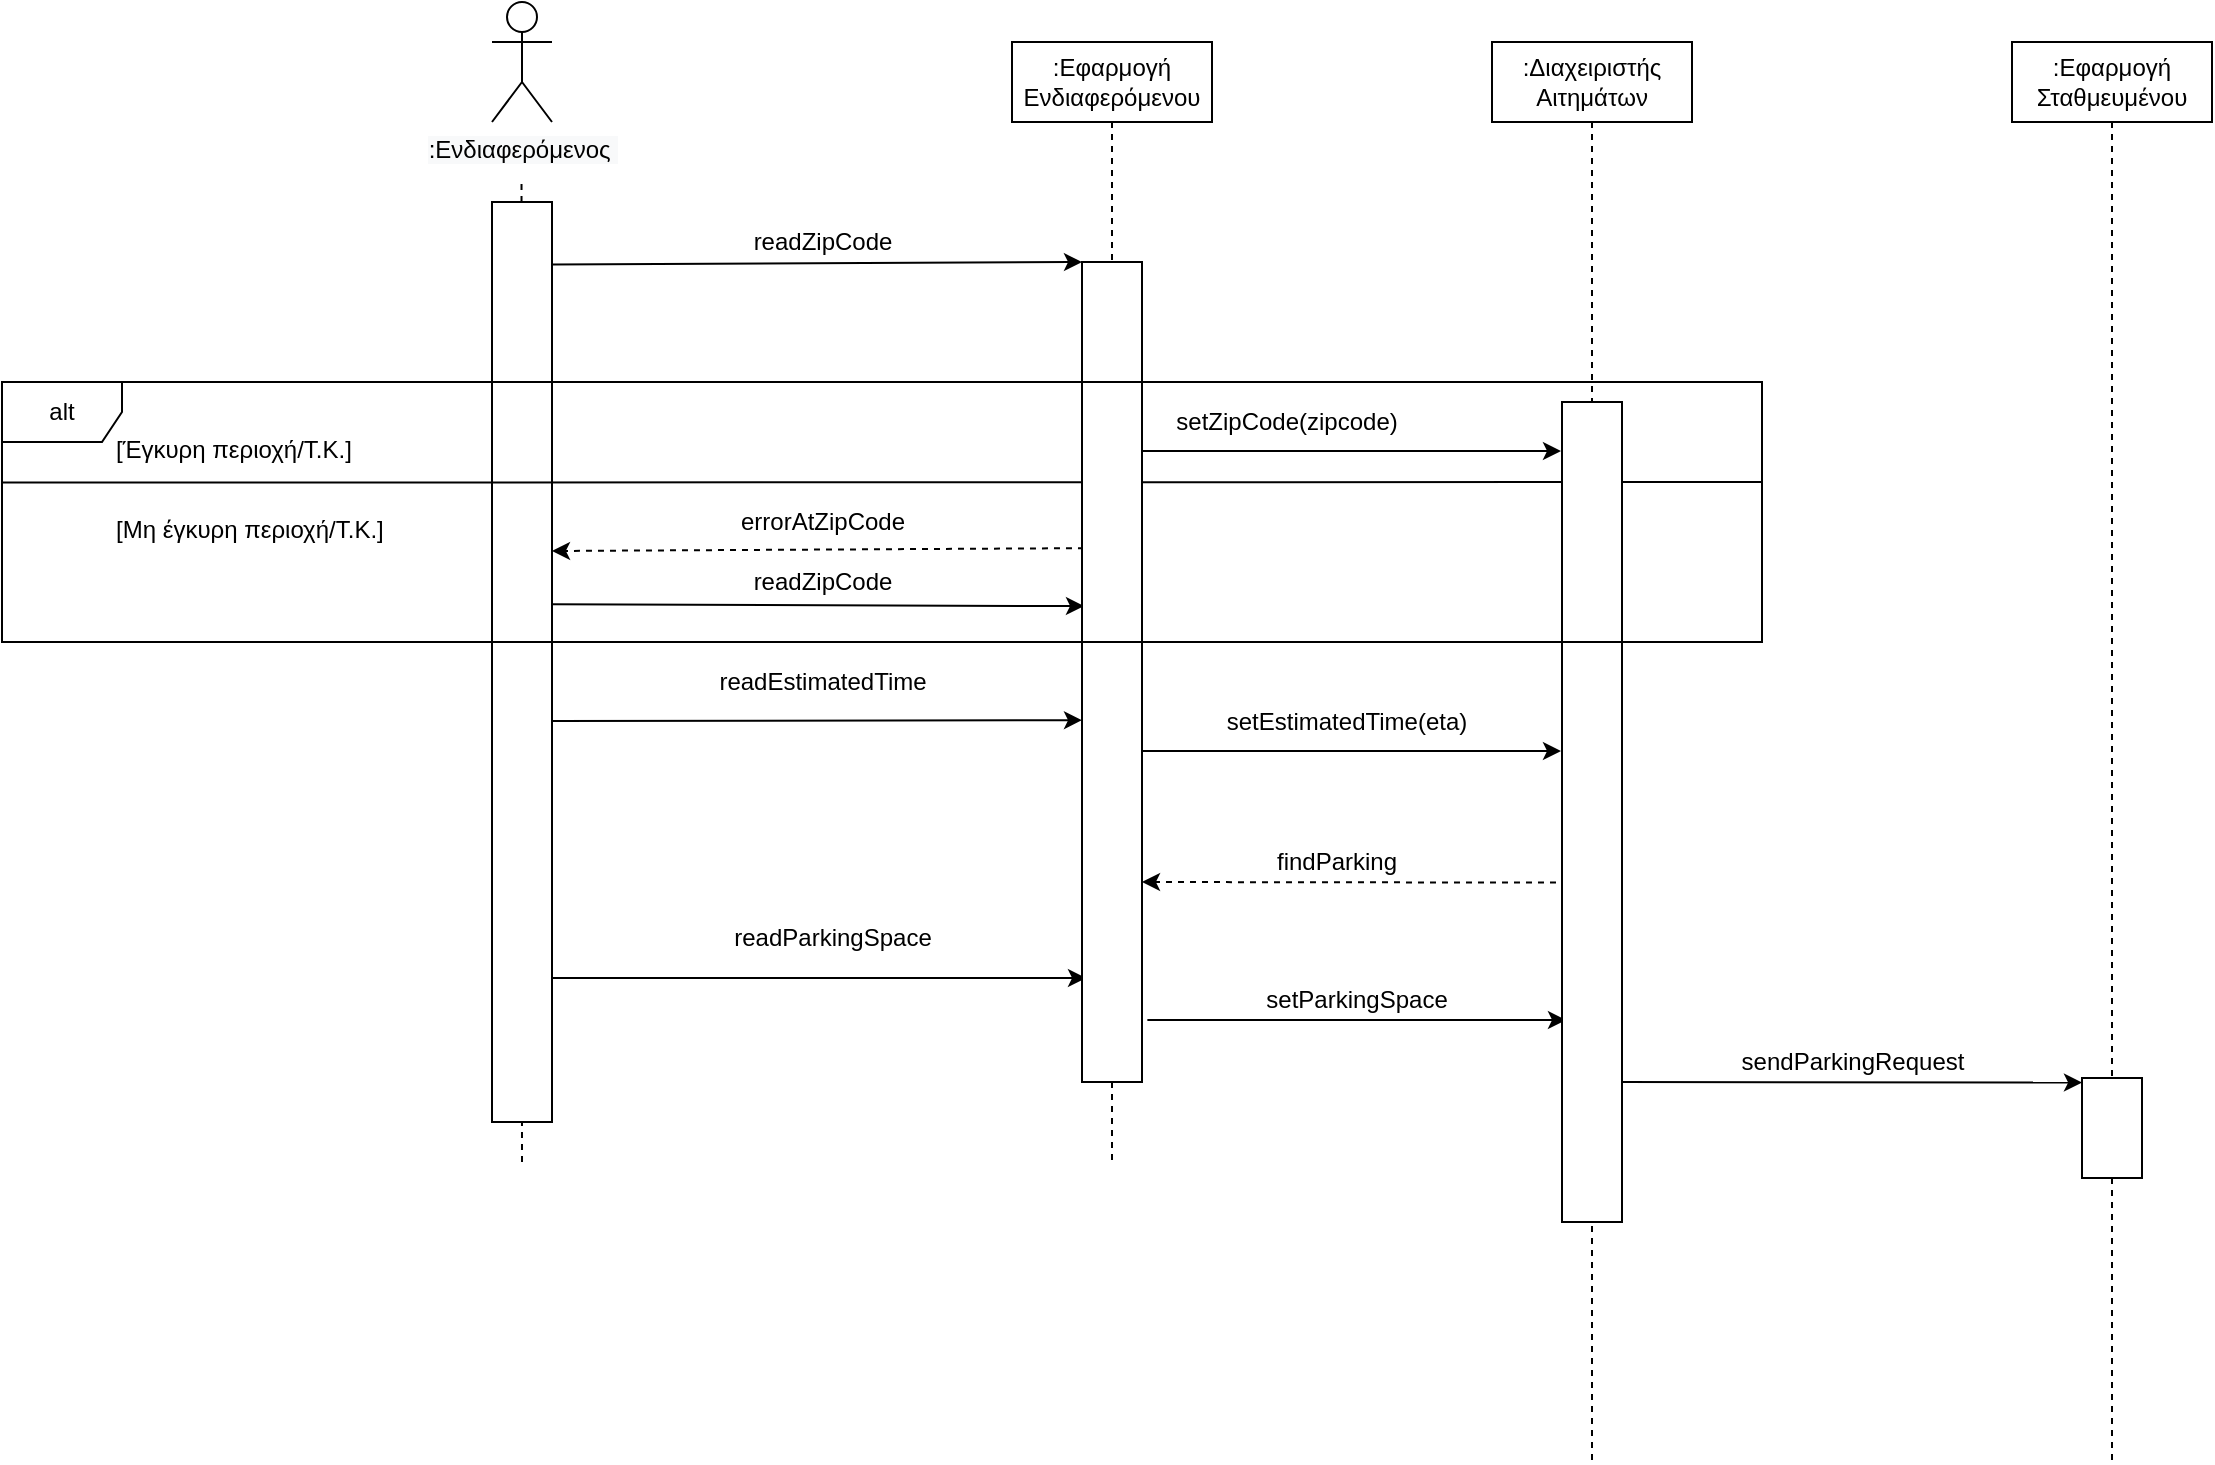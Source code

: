 <mxfile version="12.9.3" type="device"><diagram id="FqRDQ069SYPsKDK6U731" name="Page-1"><mxGraphModel dx="1773" dy="-133" grid="1" gridSize="10" guides="1" tooltips="1" connect="1" arrows="1" fold="1" page="1" pageScale="1" pageWidth="850" pageHeight="1100" math="0" shadow="0"><root><mxCell id="0"/><mxCell id="1" parent="0"/><mxCell id="AmNOZyVyfTYrHdQTVTOU-3" value=":Εφαρμογή&lt;br&gt;Ενδιαφερόμενου" style="shape=umlLifeline;perimeter=lifelinePerimeter;whiteSpace=wrap;html=1;container=1;collapsible=0;recursiveResize=0;outlineConnect=0;" vertex="1" parent="1"><mxGeometry x="510" y="1430" width="100" height="560" as="geometry"/></mxCell><mxCell id="AmNOZyVyfTYrHdQTVTOU-1" value="&lt;span style=&quot;white-space: normal ; background-color: rgb(248 , 249 , 250)&quot;&gt;:Ενδιαφερόμενος&amp;nbsp;&lt;/span&gt;" style="shape=umlActor;verticalLabelPosition=bottom;labelBackgroundColor=#ffffff;verticalAlign=top;html=1;outlineConnect=0;" vertex="1" parent="1"><mxGeometry x="250" y="1410" width="30" height="60" as="geometry"/></mxCell><mxCell id="AmNOZyVyfTYrHdQTVTOU-2" value="" style="endArrow=none;dashed=1;html=1;" edge="1" parent="1"><mxGeometry width="50" height="50" relative="1" as="geometry"><mxPoint x="265" y="1990" as="sourcePoint"/><mxPoint x="264.76" y="1500" as="targetPoint"/></mxGeometry></mxCell><mxCell id="AmNOZyVyfTYrHdQTVTOU-4" value=":Διαχειριστής&lt;br&gt;Αιτημάτων" style="shape=umlLifeline;perimeter=lifelinePerimeter;whiteSpace=wrap;html=1;container=1;collapsible=0;recursiveResize=0;outlineConnect=0;" vertex="1" parent="1"><mxGeometry x="750" y="1430" width="100" height="710" as="geometry"/></mxCell><mxCell id="AmNOZyVyfTYrHdQTVTOU-5" value=":Εφαρμογή&lt;br&gt;Σταθμευμένου" style="shape=umlLifeline;perimeter=lifelinePerimeter;whiteSpace=wrap;html=1;container=1;collapsible=0;recursiveResize=0;outlineConnect=0;" vertex="1" parent="1"><mxGeometry x="1010" y="1430" width="100" height="710" as="geometry"/></mxCell><mxCell id="AmNOZyVyfTYrHdQTVTOU-54" value="" style="rounded=0;whiteSpace=wrap;html=1;" vertex="1" parent="AmNOZyVyfTYrHdQTVTOU-5"><mxGeometry x="35" y="518" width="30" height="50" as="geometry"/></mxCell><mxCell id="AmNOZyVyfTYrHdQTVTOU-7" value="" style="rounded=0;whiteSpace=wrap;html=1;" vertex="1" parent="1"><mxGeometry x="250" y="1510" width="30" height="460" as="geometry"/></mxCell><mxCell id="AmNOZyVyfTYrHdQTVTOU-8" value="" style="endArrow=classic;html=1;exitX=1;exitY=0.068;exitDx=0;exitDy=0;exitPerimeter=0;entryX=0;entryY=0;entryDx=0;entryDy=0;" edge="1" parent="1" source="AmNOZyVyfTYrHdQTVTOU-7" target="AmNOZyVyfTYrHdQTVTOU-44"><mxGeometry width="50" height="50" relative="1" as="geometry"><mxPoint x="370" y="1600" as="sourcePoint"/><mxPoint x="544.01" y="1540.94" as="targetPoint"/></mxGeometry></mxCell><mxCell id="AmNOZyVyfTYrHdQTVTOU-9" value="readZipCode" style="text;html=1;align=center;verticalAlign=middle;resizable=0;points=[];autosize=1;" vertex="1" parent="1"><mxGeometry x="375" y="1520" width="80" height="20" as="geometry"/></mxCell><mxCell id="AmNOZyVyfTYrHdQTVTOU-13" value="setZipCode(zipcode)" style="text;html=1;align=center;verticalAlign=middle;resizable=0;points=[];autosize=1;" vertex="1" parent="1"><mxGeometry x="582.43" y="1610" width="130" height="20" as="geometry"/></mxCell><mxCell id="AmNOZyVyfTYrHdQTVTOU-15" value="setEstimatedTime(eta)" style="text;html=1;align=center;verticalAlign=middle;resizable=0;points=[];autosize=1;" vertex="1" parent="1"><mxGeometry x="607.43" y="1760" width="140" height="20" as="geometry"/></mxCell><mxCell id="AmNOZyVyfTYrHdQTVTOU-16" value="" style="endArrow=classic;html=1;dashed=1;exitX=0.5;exitY=0.592;exitDx=0;exitDy=0;exitPerimeter=0;" edge="1" parent="1" source="AmNOZyVyfTYrHdQTVTOU-4"><mxGeometry width="50" height="50" relative="1" as="geometry"><mxPoint x="795" y="1850" as="sourcePoint"/><mxPoint x="575" y="1850" as="targetPoint"/></mxGeometry></mxCell><mxCell id="AmNOZyVyfTYrHdQTVTOU-17" value="findParking" style="text;html=1;align=center;verticalAlign=middle;resizable=0;points=[];autosize=1;" vertex="1" parent="1"><mxGeometry x="632.43" y="1830" width="80" height="20" as="geometry"/></mxCell><mxCell id="AmNOZyVyfTYrHdQTVTOU-20" value="readParkingSpace" style="text;html=1;align=center;verticalAlign=middle;resizable=0;points=[];autosize=1;" vertex="1" parent="1"><mxGeometry x="365" y="1867.9" width="110" height="20" as="geometry"/></mxCell><mxCell id="AmNOZyVyfTYrHdQTVTOU-23" value="setParkingSpace" style="text;html=1;align=center;verticalAlign=middle;resizable=0;points=[];autosize=1;" vertex="1" parent="1"><mxGeometry x="627.43" y="1899" width="110" height="20" as="geometry"/></mxCell><mxCell id="AmNOZyVyfTYrHdQTVTOU-26" value="" style="endArrow=classic;html=1;entryX=0;entryY=0.046;entryDx=0;entryDy=0;entryPerimeter=0;" edge="1" parent="1" target="AmNOZyVyfTYrHdQTVTOU-54"><mxGeometry width="50" height="50" relative="1" as="geometry"><mxPoint x="815" y="1950" as="sourcePoint"/><mxPoint x="1045" y="1950" as="targetPoint"/></mxGeometry></mxCell><mxCell id="AmNOZyVyfTYrHdQTVTOU-27" value="sendParkingRequest" style="text;html=1;align=center;verticalAlign=middle;resizable=0;points=[];autosize=1;" vertex="1" parent="1"><mxGeometry x="865" y="1930" width="130" height="20" as="geometry"/></mxCell><mxCell id="AmNOZyVyfTYrHdQTVTOU-30" value="" style="endArrow=classic;html=1;exitX=1.094;exitY=0.546;exitDx=0;exitDy=0;exitPerimeter=0;entryX=0.067;entryY=0.935;entryDx=0;entryDy=0;entryPerimeter=0;" edge="1" parent="1"><mxGeometry width="50" height="50" relative="1" as="geometry"><mxPoint x="280.0" y="1898.04" as="sourcePoint"/><mxPoint x="547.01" y="1898" as="targetPoint"/></mxGeometry></mxCell><mxCell id="AmNOZyVyfTYrHdQTVTOU-31" value="[Έγκυρη περιοχή/T.Κ.]" style="text;html=1;" vertex="1" parent="1"><mxGeometry x="60" y="1620" width="140" height="30" as="geometry"/></mxCell><mxCell id="AmNOZyVyfTYrHdQTVTOU-34" value="" style="endArrow=none;html=1;" edge="1" parent="1"><mxGeometry width="50" height="50" relative="1" as="geometry"><mxPoint x="5" y="1650.29" as="sourcePoint"/><mxPoint x="885" y="1650" as="targetPoint"/></mxGeometry></mxCell><mxCell id="AmNOZyVyfTYrHdQTVTOU-35" value="[Μη έγκυρη περιοχή/T.Κ.]" style="text;html=1;" vertex="1" parent="1"><mxGeometry x="60" y="1660" width="120" height="30" as="geometry"/></mxCell><mxCell id="AmNOZyVyfTYrHdQTVTOU-36" value="" style="endArrow=classic;html=1;exitX=1;exitY=0.068;exitDx=0;exitDy=0;exitPerimeter=0;entryX=0;entryY=0.585;entryDx=0;entryDy=0;entryPerimeter=0;" edge="1" parent="1"><mxGeometry width="50" height="50" relative="1" as="geometry"><mxPoint x="280" y="1769.5" as="sourcePoint"/><mxPoint x="545" y="1769.1" as="targetPoint"/></mxGeometry></mxCell><mxCell id="AmNOZyVyfTYrHdQTVTOU-37" value="readEstimatedTime" style="text;html=1;align=center;verticalAlign=middle;resizable=0;points=[];autosize=1;" vertex="1" parent="1"><mxGeometry x="355" y="1740" width="120" height="20" as="geometry"/></mxCell><mxCell id="AmNOZyVyfTYrHdQTVTOU-38" value="" style="endArrow=classic;html=1;dashed=1;exitX=0.033;exitY=0.398;exitDx=0;exitDy=0;exitPerimeter=0;" edge="1" parent="1"><mxGeometry width="50" height="50" relative="1" as="geometry"><mxPoint x="545.99" y="1683.08" as="sourcePoint"/><mxPoint x="280" y="1684.5" as="targetPoint"/></mxGeometry></mxCell><mxCell id="AmNOZyVyfTYrHdQTVTOU-39" value="errorAtZipCode" style="text;html=1;align=center;verticalAlign=middle;resizable=0;points=[];autosize=1;" vertex="1" parent="1"><mxGeometry x="365" y="1660" width="100" height="20" as="geometry"/></mxCell><mxCell id="AmNOZyVyfTYrHdQTVTOU-40" value="" style="endArrow=classic;html=1;exitX=1;exitY=0.068;exitDx=0;exitDy=0;exitPerimeter=0;entryX=0.033;entryY=0.461;entryDx=0;entryDy=0;entryPerimeter=0;" edge="1" parent="1"><mxGeometry width="50" height="50" relative="1" as="geometry"><mxPoint x="280" y="1711.12" as="sourcePoint"/><mxPoint x="545.99" y="1712.06" as="targetPoint"/></mxGeometry></mxCell><mxCell id="AmNOZyVyfTYrHdQTVTOU-41" value="readZipCode" style="text;html=1;align=center;verticalAlign=middle;resizable=0;points=[];autosize=1;" vertex="1" parent="1"><mxGeometry x="375" y="1690" width="80" height="20" as="geometry"/></mxCell><mxCell id="AmNOZyVyfTYrHdQTVTOU-44" value="" style="rounded=0;whiteSpace=wrap;html=1;" vertex="1" parent="1"><mxGeometry x="545" y="1540" width="30" height="410" as="geometry"/></mxCell><mxCell id="AmNOZyVyfTYrHdQTVTOU-47" value="" style="endArrow=classic;html=1;" edge="1" parent="1"><mxGeometry width="50" height="50" relative="1" as="geometry"><mxPoint x="575" y="1634.5" as="sourcePoint"/><mxPoint x="784.5" y="1634.5" as="targetPoint"/></mxGeometry></mxCell><mxCell id="AmNOZyVyfTYrHdQTVTOU-48" value="" style="endArrow=classic;html=1;" edge="1" parent="1"><mxGeometry width="50" height="50" relative="1" as="geometry"><mxPoint x="575" y="1784.5" as="sourcePoint"/><mxPoint x="784.5" y="1784.5" as="targetPoint"/></mxGeometry></mxCell><mxCell id="AmNOZyVyfTYrHdQTVTOU-51" value="" style="endArrow=classic;html=1;" edge="1" parent="1"><mxGeometry width="50" height="50" relative="1" as="geometry"><mxPoint x="577.68" y="1919" as="sourcePoint"/><mxPoint x="787" y="1919" as="targetPoint"/></mxGeometry></mxCell><mxCell id="AmNOZyVyfTYrHdQTVTOU-53" value="" style="rounded=0;whiteSpace=wrap;html=1;" vertex="1" parent="1"><mxGeometry x="785" y="1610" width="30" height="410" as="geometry"/></mxCell><mxCell id="AmNOZyVyfTYrHdQTVTOU-28" value="alt" style="shape=umlFrame;whiteSpace=wrap;html=1;" vertex="1" parent="1"><mxGeometry x="5" y="1600" width="880" height="130" as="geometry"/></mxCell></root></mxGraphModel></diagram></mxfile>